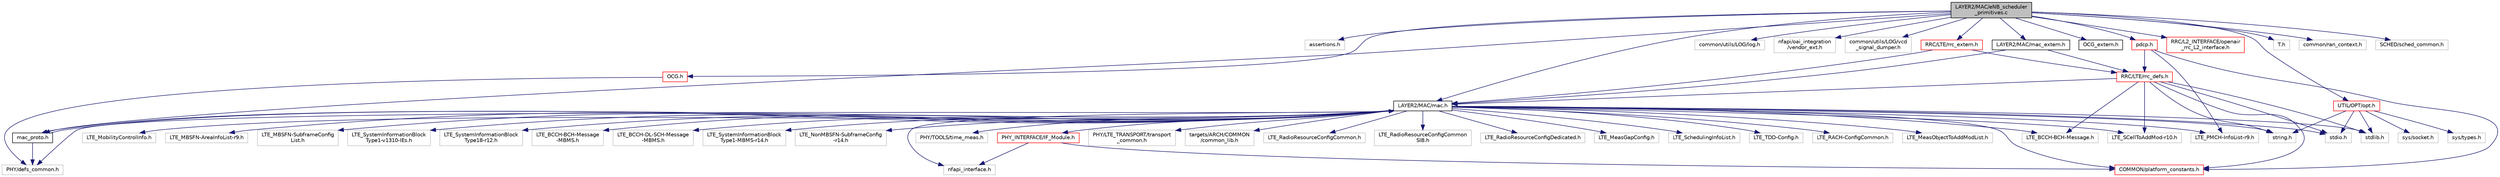 digraph "LAYER2/MAC/eNB_scheduler_primitives.c"
{
 // LATEX_PDF_SIZE
  edge [fontname="Helvetica",fontsize="10",labelfontname="Helvetica",labelfontsize="10"];
  node [fontname="Helvetica",fontsize="10",shape=record];
  Node1 [label="LAYER2/MAC/eNB_scheduler\l_primitives.c",height=0.2,width=0.4,color="black", fillcolor="grey75", style="filled", fontcolor="black",tooltip="primitives used by eNB for BCH, RACH, ULSCH, DLSCH scheduling"];
  Node1 -> Node2 [color="midnightblue",fontsize="10",style="solid",fontname="Helvetica"];
  Node2 [label="assertions.h",height=0.2,width=0.4,color="grey75", fillcolor="white", style="filled",tooltip=" "];
  Node1 -> Node3 [color="midnightblue",fontsize="10",style="solid",fontname="Helvetica"];
  Node3 [label="LAYER2/MAC/mac.h",height=0.2,width=0.4,color="black", fillcolor="white", style="filled",URL="$mac_8h.html",tooltip=" "];
  Node3 -> Node4 [color="midnightblue",fontsize="10",style="solid",fontname="Helvetica"];
  Node4 [label="stdio.h",height=0.2,width=0.4,color="grey75", fillcolor="white", style="filled",tooltip=" "];
  Node3 -> Node5 [color="midnightblue",fontsize="10",style="solid",fontname="Helvetica"];
  Node5 [label="stdlib.h",height=0.2,width=0.4,color="grey75", fillcolor="white", style="filled",tooltip=" "];
  Node3 -> Node6 [color="midnightblue",fontsize="10",style="solid",fontname="Helvetica"];
  Node6 [label="string.h",height=0.2,width=0.4,color="grey75", fillcolor="white", style="filled",tooltip=" "];
  Node3 -> Node7 [color="midnightblue",fontsize="10",style="solid",fontname="Helvetica"];
  Node7 [label="COMMON/platform_constants.h",height=0.2,width=0.4,color="red", fillcolor="white", style="filled",URL="$platform__constants_8h.html",tooltip=" "];
  Node3 -> Node9 [color="midnightblue",fontsize="10",style="solid",fontname="Helvetica"];
  Node9 [label="LTE_BCCH-BCH-Message.h",height=0.2,width=0.4,color="grey75", fillcolor="white", style="filled",tooltip=" "];
  Node3 -> Node10 [color="midnightblue",fontsize="10",style="solid",fontname="Helvetica"];
  Node10 [label="LTE_RadioResourceConfigCommon.h",height=0.2,width=0.4,color="grey75", fillcolor="white", style="filled",tooltip=" "];
  Node3 -> Node11 [color="midnightblue",fontsize="10",style="solid",fontname="Helvetica"];
  Node11 [label="LTE_RadioResourceConfigCommon\lSIB.h",height=0.2,width=0.4,color="grey75", fillcolor="white", style="filled",tooltip=" "];
  Node3 -> Node12 [color="midnightblue",fontsize="10",style="solid",fontname="Helvetica"];
  Node12 [label="LTE_RadioResourceConfigDedicated.h",height=0.2,width=0.4,color="grey75", fillcolor="white", style="filled",tooltip=" "];
  Node3 -> Node13 [color="midnightblue",fontsize="10",style="solid",fontname="Helvetica"];
  Node13 [label="LTE_MeasGapConfig.h",height=0.2,width=0.4,color="grey75", fillcolor="white", style="filled",tooltip=" "];
  Node3 -> Node14 [color="midnightblue",fontsize="10",style="solid",fontname="Helvetica"];
  Node14 [label="LTE_SchedulingInfoList.h",height=0.2,width=0.4,color="grey75", fillcolor="white", style="filled",tooltip=" "];
  Node3 -> Node15 [color="midnightblue",fontsize="10",style="solid",fontname="Helvetica"];
  Node15 [label="LTE_TDD-Config.h",height=0.2,width=0.4,color="grey75", fillcolor="white", style="filled",tooltip=" "];
  Node3 -> Node16 [color="midnightblue",fontsize="10",style="solid",fontname="Helvetica"];
  Node16 [label="LTE_RACH-ConfigCommon.h",height=0.2,width=0.4,color="grey75", fillcolor="white", style="filled",tooltip=" "];
  Node3 -> Node17 [color="midnightblue",fontsize="10",style="solid",fontname="Helvetica"];
  Node17 [label="LTE_MeasObjectToAddModList.h",height=0.2,width=0.4,color="grey75", fillcolor="white", style="filled",tooltip=" "];
  Node3 -> Node18 [color="midnightblue",fontsize="10",style="solid",fontname="Helvetica"];
  Node18 [label="LTE_MobilityControlInfo.h",height=0.2,width=0.4,color="grey75", fillcolor="white", style="filled",tooltip=" "];
  Node3 -> Node19 [color="midnightblue",fontsize="10",style="solid",fontname="Helvetica"];
  Node19 [label="LTE_MBSFN-AreaInfoList-r9.h",height=0.2,width=0.4,color="grey75", fillcolor="white", style="filled",tooltip=" "];
  Node3 -> Node20 [color="midnightblue",fontsize="10",style="solid",fontname="Helvetica"];
  Node20 [label="LTE_MBSFN-SubframeConfig\lList.h",height=0.2,width=0.4,color="grey75", fillcolor="white", style="filled",tooltip=" "];
  Node3 -> Node21 [color="midnightblue",fontsize="10",style="solid",fontname="Helvetica"];
  Node21 [label="LTE_PMCH-InfoList-r9.h",height=0.2,width=0.4,color="grey75", fillcolor="white", style="filled",tooltip=" "];
  Node3 -> Node22 [color="midnightblue",fontsize="10",style="solid",fontname="Helvetica"];
  Node22 [label="LTE_SCellToAddMod-r10.h",height=0.2,width=0.4,color="grey75", fillcolor="white", style="filled",tooltip=" "];
  Node3 -> Node23 [color="midnightblue",fontsize="10",style="solid",fontname="Helvetica"];
  Node23 [label="LTE_SystemInformationBlock\lType1-v1310-IEs.h",height=0.2,width=0.4,color="grey75", fillcolor="white", style="filled",tooltip=" "];
  Node3 -> Node24 [color="midnightblue",fontsize="10",style="solid",fontname="Helvetica"];
  Node24 [label="LTE_SystemInformationBlock\lType18-r12.h",height=0.2,width=0.4,color="grey75", fillcolor="white", style="filled",tooltip=" "];
  Node3 -> Node25 [color="midnightblue",fontsize="10",style="solid",fontname="Helvetica"];
  Node25 [label="LTE_BCCH-BCH-Message\l-MBMS.h",height=0.2,width=0.4,color="grey75", fillcolor="white", style="filled",tooltip=" "];
  Node3 -> Node26 [color="midnightblue",fontsize="10",style="solid",fontname="Helvetica"];
  Node26 [label="LTE_BCCH-DL-SCH-Message\l-MBMS.h",height=0.2,width=0.4,color="grey75", fillcolor="white", style="filled",tooltip=" "];
  Node3 -> Node27 [color="midnightblue",fontsize="10",style="solid",fontname="Helvetica"];
  Node27 [label="LTE_SystemInformationBlock\lType1-MBMS-r14.h",height=0.2,width=0.4,color="grey75", fillcolor="white", style="filled",tooltip=" "];
  Node3 -> Node28 [color="midnightblue",fontsize="10",style="solid",fontname="Helvetica"];
  Node28 [label="LTE_NonMBSFN-SubframeConfig\l-r14.h",height=0.2,width=0.4,color="grey75", fillcolor="white", style="filled",tooltip=" "];
  Node3 -> Node29 [color="midnightblue",fontsize="10",style="solid",fontname="Helvetica"];
  Node29 [label="nfapi_interface.h",height=0.2,width=0.4,color="grey75", fillcolor="white", style="filled",tooltip=" "];
  Node3 -> Node30 [color="midnightblue",fontsize="10",style="solid",fontname="Helvetica"];
  Node30 [label="PHY_INTERFACE/IF_Module.h",height=0.2,width=0.4,color="red", fillcolor="white", style="filled",URL="$IF__Module_8h.html",tooltip="data structures for PHY/MAC interface modules"];
  Node30 -> Node29 [color="midnightblue",fontsize="10",style="solid",fontname="Helvetica"];
  Node30 -> Node7 [color="midnightblue",fontsize="10",style="solid",fontname="Helvetica"];
  Node3 -> Node33 [color="midnightblue",fontsize="10",style="solid",fontname="Helvetica"];
  Node33 [label="PHY/TOOLS/time_meas.h",height=0.2,width=0.4,color="grey75", fillcolor="white", style="filled",tooltip=" "];
  Node3 -> Node34 [color="midnightblue",fontsize="10",style="solid",fontname="Helvetica"];
  Node34 [label="PHY/defs_common.h",height=0.2,width=0.4,color="grey75", fillcolor="white", style="filled",tooltip=" "];
  Node3 -> Node35 [color="midnightblue",fontsize="10",style="solid",fontname="Helvetica"];
  Node35 [label="PHY/LTE_TRANSPORT/transport\l_common.h",height=0.2,width=0.4,color="grey75", fillcolor="white", style="filled",tooltip=" "];
  Node3 -> Node36 [color="midnightblue",fontsize="10",style="solid",fontname="Helvetica"];
  Node36 [label="targets/ARCH/COMMON\l/common_lib.h",height=0.2,width=0.4,color="grey75", fillcolor="white", style="filled",tooltip=" "];
  Node3 -> Node37 [color="midnightblue",fontsize="10",style="solid",fontname="Helvetica"];
  Node37 [label="mac_proto.h",height=0.2,width=0.4,color="black", fillcolor="white", style="filled",URL="$mac__proto_8h.html",tooltip=" "];
  Node37 -> Node3 [color="midnightblue",fontsize="10",style="solid",fontname="Helvetica"];
  Node37 -> Node34 [color="midnightblue",fontsize="10",style="solid",fontname="Helvetica"];
  Node1 -> Node38 [color="midnightblue",fontsize="10",style="solid",fontname="Helvetica"];
  Node38 [label="LAYER2/MAC/mac_extern.h",height=0.2,width=0.4,color="black", fillcolor="white", style="filled",URL="$mac__extern_8h.html",tooltip=" "];
  Node38 -> Node3 [color="midnightblue",fontsize="10",style="solid",fontname="Helvetica"];
  Node38 -> Node39 [color="midnightblue",fontsize="10",style="solid",fontname="Helvetica"];
  Node39 [label="RRC/LTE/rrc_defs.h",height=0.2,width=0.4,color="red", fillcolor="white", style="filled",URL="$rrc__defs_8h.html",tooltip=" "];
  Node39 -> Node4 [color="midnightblue",fontsize="10",style="solid",fontname="Helvetica"];
  Node39 -> Node5 [color="midnightblue",fontsize="10",style="solid",fontname="Helvetica"];
  Node39 -> Node6 [color="midnightblue",fontsize="10",style="solid",fontname="Helvetica"];
  Node39 -> Node7 [color="midnightblue",fontsize="10",style="solid",fontname="Helvetica"];
  Node39 -> Node3 [color="midnightblue",fontsize="10",style="solid",fontname="Helvetica"];
  Node39 -> Node9 [color="midnightblue",fontsize="10",style="solid",fontname="Helvetica"];
  Node39 -> Node22 [color="midnightblue",fontsize="10",style="solid",fontname="Helvetica"];
  Node1 -> Node37 [color="midnightblue",fontsize="10",style="solid",fontname="Helvetica"];
  Node1 -> Node93 [color="midnightblue",fontsize="10",style="solid",fontname="Helvetica"];
  Node93 [label="common/utils/LOG/log.h",height=0.2,width=0.4,color="grey75", fillcolor="white", style="filled",tooltip=" "];
  Node1 -> Node142 [color="midnightblue",fontsize="10",style="solid",fontname="Helvetica"];
  Node142 [label="nfapi/oai_integration\l/vendor_ext.h",height=0.2,width=0.4,color="grey75", fillcolor="white", style="filled",tooltip=" "];
  Node1 -> Node143 [color="midnightblue",fontsize="10",style="solid",fontname="Helvetica"];
  Node143 [label="common/utils/LOG/vcd\l_signal_dumper.h",height=0.2,width=0.4,color="grey75", fillcolor="white", style="filled",tooltip=" "];
  Node1 -> Node144 [color="midnightblue",fontsize="10",style="solid",fontname="Helvetica"];
  Node144 [label="UTIL/OPT/opt.h",height=0.2,width=0.4,color="red", fillcolor="white", style="filled",URL="$opt_8h.html",tooltip=" "];
  Node144 -> Node145 [color="midnightblue",fontsize="10",style="solid",fontname="Helvetica"];
  Node145 [label="sys/types.h",height=0.2,width=0.4,color="grey75", fillcolor="white", style="filled",tooltip=" "];
  Node144 -> Node121 [color="midnightblue",fontsize="10",style="solid",fontname="Helvetica"];
  Node121 [label="sys/socket.h",height=0.2,width=0.4,color="grey75", fillcolor="white", style="filled",tooltip=" "];
  Node144 -> Node4 [color="midnightblue",fontsize="10",style="solid",fontname="Helvetica"];
  Node144 -> Node5 [color="midnightblue",fontsize="10",style="solid",fontname="Helvetica"];
  Node144 -> Node6 [color="midnightblue",fontsize="10",style="solid",fontname="Helvetica"];
  Node1 -> Node156 [color="midnightblue",fontsize="10",style="solid",fontname="Helvetica"];
  Node156 [label="OCG.h",height=0.2,width=0.4,color="red", fillcolor="white", style="filled",URL="$OCG_8h.html",tooltip="Data structure for OCG of OpenAir emulator."];
  Node156 -> Node34 [color="midnightblue",fontsize="10",style="solid",fontname="Helvetica"];
  Node1 -> Node159 [color="midnightblue",fontsize="10",style="solid",fontname="Helvetica"];
  Node159 [label="OCG_extern.h",height=0.2,width=0.4,color="black", fillcolor="white", style="filled",URL="$OCG__extern_8h.html",tooltip=" "];
  Node1 -> Node160 [color="midnightblue",fontsize="10",style="solid",fontname="Helvetica"];
  Node160 [label="RRC/LTE/rrc_extern.h",height=0.2,width=0.4,color="red", fillcolor="white", style="filled",URL="$rrc__extern_8h.html",tooltip=" "];
  Node160 -> Node39 [color="midnightblue",fontsize="10",style="solid",fontname="Helvetica"];
  Node160 -> Node3 [color="midnightblue",fontsize="10",style="solid",fontname="Helvetica"];
  Node1 -> Node162 [color="midnightblue",fontsize="10",style="solid",fontname="Helvetica"];
  Node162 [label="RRC/L2_INTERFACE/openair\l_rrc_L2_interface.h",height=0.2,width=0.4,color="red", fillcolor="white", style="filled",URL="$openair__rrc__L2__interface_8h.html",tooltip=" "];
  Node1 -> Node163 [color="midnightblue",fontsize="10",style="solid",fontname="Helvetica"];
  Node163 [label="pdcp.h",height=0.2,width=0.4,color="red", fillcolor="white", style="filled",URL="$pdcp_8h.html",tooltip="pdcp interface with RLC, RRC"];
  Node163 -> Node39 [color="midnightblue",fontsize="10",style="solid",fontname="Helvetica"];
  Node163 -> Node7 [color="midnightblue",fontsize="10",style="solid",fontname="Helvetica"];
  Node163 -> Node21 [color="midnightblue",fontsize="10",style="solid",fontname="Helvetica"];
  Node1 -> Node165 [color="midnightblue",fontsize="10",style="solid",fontname="Helvetica"];
  Node165 [label="T.h",height=0.2,width=0.4,color="grey75", fillcolor="white", style="filled",tooltip=" "];
  Node1 -> Node166 [color="midnightblue",fontsize="10",style="solid",fontname="Helvetica"];
  Node166 [label="common/ran_context.h",height=0.2,width=0.4,color="grey75", fillcolor="white", style="filled",tooltip=" "];
  Node1 -> Node167 [color="midnightblue",fontsize="10",style="solid",fontname="Helvetica"];
  Node167 [label="SCHED/sched_common.h",height=0.2,width=0.4,color="grey75", fillcolor="white", style="filled",tooltip=" "];
}
